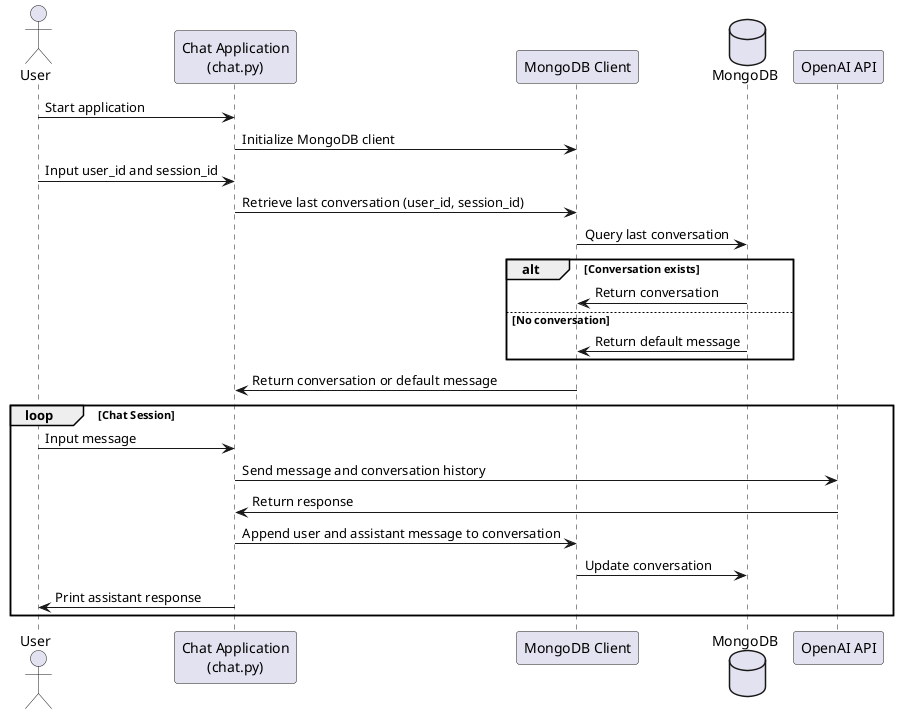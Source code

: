 @startuml
actor User
participant "Chat Application\n(chat.py)" as App
participant "MongoDB Client" as MongoClient
database "MongoDB" as MongoDB
participant "OpenAI API"

User -> App: Start application
App -> MongoClient: Initialize MongoDB client

User -> App: Input user_id and session_id
App -> MongoClient: Retrieve last conversation (user_id, session_id)
MongoClient -> MongoDB: Query last conversation
alt Conversation exists
    MongoDB -> MongoClient: Return conversation
else No conversation
    MongoDB -> MongoClient: Return default message
end
MongoClient -> App: Return conversation or default message

loop Chat Session
    User -> App: Input message
    App -> "OpenAI API": Send message and conversation history
    "OpenAI API" -> App: Return response

    App -> MongoClient: Append user and assistant message to conversation 
    MongoClient -> MongoDB: Update conversation

    App -> User: Print assistant response
end
@enduml